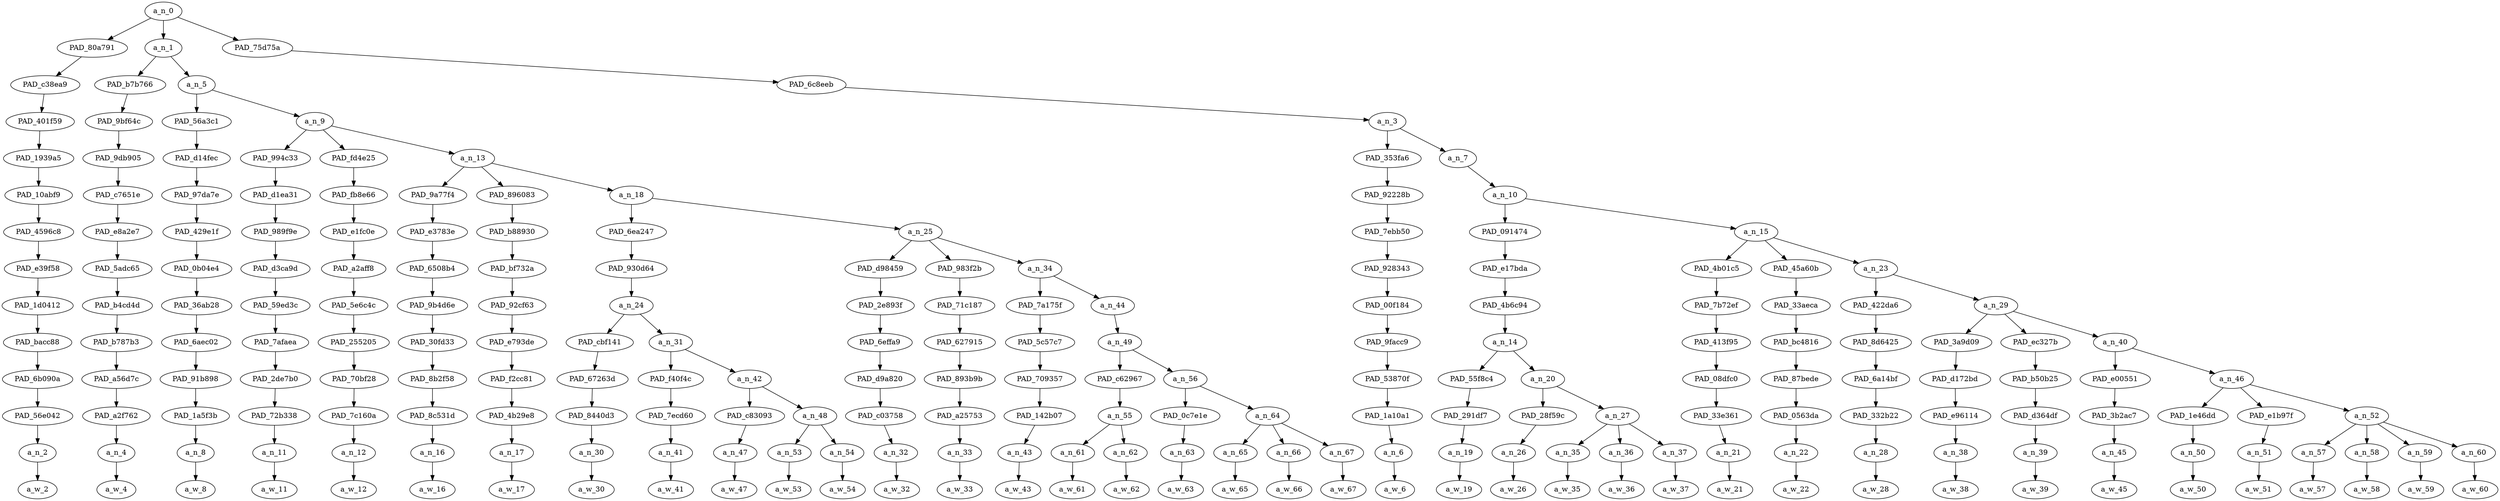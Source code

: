 strict digraph "" {
	a_n_0	[div_dir=-1,
		index=0,
		level=13,
		pos="14.845582561728397,13!",
		text_span="[0, 1, 2, 3, 4, 5, 6, 7, 8, 9, 10, 11, 12, 13, 14, 15, 16, 17, 18, 19, 20, 21, 22, 23, 24, 25, 26, 27, 28, 29, 30, 31, 32, 33, 34, \
35, 36, 37, 38]",
		value=1.00000000];
	PAD_80a791	[div_dir=-1,
		index=1,
		level=12,
		pos="20.0,12!",
		text_span="[20]",
		value=0.01608302];
	a_n_0 -> PAD_80a791;
	a_n_1	[div_dir=-1,
		index=0,
		level=12,
		pos="1.186053240740741,12!",
		text_span="[0, 1, 2, 3, 4, 5, 6, 7, 8, 9, 10, 11, 12, 13, 14, 15, 16, 17, 18, 19]",
		value=0.54271131];
	a_n_0 -> a_n_1;
	PAD_75d75a	[div_dir=-1,
		index=2,
		level=12,
		pos="23.350694444444446,12!",
		text_span="[21, 22, 23, 24, 25, 26, 27, 28, 29, 30, 31, 32, 33, 34, 35, 36, 37, 38]",
		value=0.44113391];
	a_n_0 -> PAD_75d75a;
	PAD_c38ea9	[div_dir=-1,
		index=2,
		level=11,
		pos="20.0,11!",
		text_span="[20]",
		value=0.01608302];
	PAD_80a791 -> PAD_c38ea9;
	PAD_401f59	[div_dir=-1,
		index=3,
		level=10,
		pos="20.0,10!",
		text_span="[20]",
		value=0.01608302];
	PAD_c38ea9 -> PAD_401f59;
	PAD_1939a5	[div_dir=-1,
		index=5,
		level=9,
		pos="20.0,9!",
		text_span="[20]",
		value=0.01608302];
	PAD_401f59 -> PAD_1939a5;
	PAD_10abf9	[div_dir=-1,
		index=7,
		level=8,
		pos="20.0,8!",
		text_span="[20]",
		value=0.01608302];
	PAD_1939a5 -> PAD_10abf9;
	PAD_4596c8	[div_dir=-1,
		index=8,
		level=7,
		pos="20.0,7!",
		text_span="[20]",
		value=0.01608302];
	PAD_10abf9 -> PAD_4596c8;
	PAD_e39f58	[div_dir=-1,
		index=10,
		level=6,
		pos="20.0,6!",
		text_span="[20]",
		value=0.01608302];
	PAD_4596c8 -> PAD_e39f58;
	PAD_1d0412	[div_dir=-1,
		index=11,
		level=5,
		pos="20.0,5!",
		text_span="[20]",
		value=0.01608302];
	PAD_e39f58 -> PAD_1d0412;
	PAD_bacc88	[div_dir=-1,
		index=12,
		level=4,
		pos="20.0,4!",
		text_span="[20]",
		value=0.01608302];
	PAD_1d0412 -> PAD_bacc88;
	PAD_6b090a	[div_dir=-1,
		index=14,
		level=3,
		pos="20.0,3!",
		text_span="[20]",
		value=0.01608302];
	PAD_bacc88 -> PAD_6b090a;
	PAD_56e042	[div_dir=-1,
		index=16,
		level=2,
		pos="20.0,2!",
		text_span="[20]",
		value=0.01608302];
	PAD_6b090a -> PAD_56e042;
	a_n_2	[div_dir=-1,
		index=20,
		level=1,
		pos="20.0,1!",
		text_span="[20]",
		value=0.01608302];
	PAD_56e042 -> a_n_2;
	a_w_2	[div_dir=0,
		index=20,
		level=0,
		pos="20,0!",
		text_span="[20]",
		value=i];
	a_n_2 -> a_w_2;
	PAD_b7b766	[div_dir=-1,
		index=0,
		level=11,
		pos="0.0,11!",
		text_span="[0]",
		value=0.02548677];
	a_n_1 -> PAD_b7b766;
	a_n_5	[div_dir=1,
		index=1,
		level=11,
		pos="2.372106481481482,11!",
		text_span="[1, 2, 3, 4, 5, 6, 7, 8, 9, 10, 11, 12, 13, 14, 15, 16, 17, 18, 19]",
		value=0.51722027];
	a_n_1 -> a_n_5;
	PAD_9bf64c	[div_dir=-1,
		index=0,
		level=10,
		pos="0.0,10!",
		text_span="[0]",
		value=0.02548677];
	PAD_b7b766 -> PAD_9bf64c;
	PAD_9db905	[div_dir=-1,
		index=0,
		level=9,
		pos="0.0,9!",
		text_span="[0]",
		value=0.02548677];
	PAD_9bf64c -> PAD_9db905;
	PAD_c7651e	[div_dir=-1,
		index=0,
		level=8,
		pos="0.0,8!",
		text_span="[0]",
		value=0.02548677];
	PAD_9db905 -> PAD_c7651e;
	PAD_e8a2e7	[div_dir=-1,
		index=0,
		level=7,
		pos="0.0,7!",
		text_span="[0]",
		value=0.02548677];
	PAD_c7651e -> PAD_e8a2e7;
	PAD_5adc65	[div_dir=-1,
		index=0,
		level=6,
		pos="0.0,6!",
		text_span="[0]",
		value=0.02548677];
	PAD_e8a2e7 -> PAD_5adc65;
	PAD_b4cd4d	[div_dir=-1,
		index=0,
		level=5,
		pos="0.0,5!",
		text_span="[0]",
		value=0.02548677];
	PAD_5adc65 -> PAD_b4cd4d;
	PAD_b787b3	[div_dir=-1,
		index=0,
		level=4,
		pos="0.0,4!",
		text_span="[0]",
		value=0.02548677];
	PAD_b4cd4d -> PAD_b787b3;
	PAD_a56d7c	[div_dir=-1,
		index=0,
		level=3,
		pos="0.0,3!",
		text_span="[0]",
		value=0.02548677];
	PAD_b787b3 -> PAD_a56d7c;
	PAD_a2f762	[div_dir=-1,
		index=0,
		level=2,
		pos="0.0,2!",
		text_span="[0]",
		value=0.02548677];
	PAD_a56d7c -> PAD_a2f762;
	a_n_4	[div_dir=-1,
		index=0,
		level=1,
		pos="0.0,1!",
		text_span="[0]",
		value=0.02548677];
	PAD_a2f762 -> a_n_4;
	a_w_4	[div_dir=0,
		index=0,
		level=0,
		pos="0,0!",
		text_span="[0]",
		value=once];
	a_n_4 -> a_w_4;
	PAD_56a3c1	[div_dir=-1,
		index=1,
		level=10,
		pos="1.0,10!",
		text_span="[1]",
		value=0.09455795];
	a_n_5 -> PAD_56a3c1;
	a_n_9	[div_dir=1,
		index=2,
		level=10,
		pos="3.7442129629629632,10!",
		text_span="[2, 3, 4, 5, 6, 7, 8, 9, 10, 11, 12, 13, 14, 15, 16, 17, 18, 19]",
		value=0.42261847];
	a_n_5 -> a_n_9;
	PAD_d14fec	[div_dir=-1,
		index=1,
		level=9,
		pos="1.0,9!",
		text_span="[1]",
		value=0.09455795];
	PAD_56a3c1 -> PAD_d14fec;
	PAD_97da7e	[div_dir=-1,
		index=1,
		level=8,
		pos="1.0,8!",
		text_span="[1]",
		value=0.09455795];
	PAD_d14fec -> PAD_97da7e;
	PAD_429e1f	[div_dir=-1,
		index=1,
		level=7,
		pos="1.0,7!",
		text_span="[1]",
		value=0.09455795];
	PAD_97da7e -> PAD_429e1f;
	PAD_0b04e4	[div_dir=-1,
		index=1,
		level=6,
		pos="1.0,6!",
		text_span="[1]",
		value=0.09455795];
	PAD_429e1f -> PAD_0b04e4;
	PAD_36ab28	[div_dir=-1,
		index=1,
		level=5,
		pos="1.0,5!",
		text_span="[1]",
		value=0.09455795];
	PAD_0b04e4 -> PAD_36ab28;
	PAD_6aec02	[div_dir=-1,
		index=1,
		level=4,
		pos="1.0,4!",
		text_span="[1]",
		value=0.09455795];
	PAD_36ab28 -> PAD_6aec02;
	PAD_91b898	[div_dir=-1,
		index=1,
		level=3,
		pos="1.0,3!",
		text_span="[1]",
		value=0.09455795];
	PAD_6aec02 -> PAD_91b898;
	PAD_1a5f3b	[div_dir=-1,
		index=1,
		level=2,
		pos="1.0,2!",
		text_span="[1]",
		value=0.09455795];
	PAD_91b898 -> PAD_1a5f3b;
	a_n_8	[div_dir=-1,
		index=1,
		level=1,
		pos="1.0,1!",
		text_span="[1]",
		value=0.09455795];
	PAD_1a5f3b -> a_n_8;
	a_w_8	[div_dir=0,
		index=1,
		level=0,
		pos="1,0!",
		text_span="[1]",
		value=racemixing];
	a_n_8 -> a_w_8;
	PAD_994c33	[div_dir=-1,
		index=2,
		level=9,
		pos="2.0,9!",
		text_span="[2]",
		value=0.01475443];
	a_n_9 -> PAD_994c33;
	PAD_fd4e25	[div_dir=1,
		index=3,
		level=9,
		pos="3.0,9!",
		text_span="[3]",
		value=0.02813083];
	a_n_9 -> PAD_fd4e25;
	a_n_13	[div_dir=1,
		index=4,
		level=9,
		pos="6.232638888888889,9!",
		text_span="[4, 5, 6, 7, 8, 9, 10, 11, 12, 13, 14, 15, 16, 17, 18, 19]",
		value=0.37966590];
	a_n_9 -> a_n_13;
	PAD_d1ea31	[div_dir=-1,
		index=2,
		level=8,
		pos="2.0,8!",
		text_span="[2]",
		value=0.01475443];
	PAD_994c33 -> PAD_d1ea31;
	PAD_989f9e	[div_dir=-1,
		index=2,
		level=7,
		pos="2.0,7!",
		text_span="[2]",
		value=0.01475443];
	PAD_d1ea31 -> PAD_989f9e;
	PAD_d3ca9d	[div_dir=-1,
		index=2,
		level=6,
		pos="2.0,6!",
		text_span="[2]",
		value=0.01475443];
	PAD_989f9e -> PAD_d3ca9d;
	PAD_59ed3c	[div_dir=-1,
		index=2,
		level=5,
		pos="2.0,5!",
		text_span="[2]",
		value=0.01475443];
	PAD_d3ca9d -> PAD_59ed3c;
	PAD_7afaea	[div_dir=-1,
		index=2,
		level=4,
		pos="2.0,4!",
		text_span="[2]",
		value=0.01475443];
	PAD_59ed3c -> PAD_7afaea;
	PAD_2de7b0	[div_dir=-1,
		index=2,
		level=3,
		pos="2.0,3!",
		text_span="[2]",
		value=0.01475443];
	PAD_7afaea -> PAD_2de7b0;
	PAD_72b338	[div_dir=-1,
		index=2,
		level=2,
		pos="2.0,2!",
		text_span="[2]",
		value=0.01475443];
	PAD_2de7b0 -> PAD_72b338;
	a_n_11	[div_dir=-1,
		index=2,
		level=1,
		pos="2.0,1!",
		text_span="[2]",
		value=0.01475443];
	PAD_72b338 -> a_n_11;
	a_w_11	[div_dir=0,
		index=2,
		level=0,
		pos="2,0!",
		text_span="[2]",
		value=became];
	a_n_11 -> a_w_11;
	PAD_fb8e66	[div_dir=1,
		index=3,
		level=8,
		pos="3.0,8!",
		text_span="[3]",
		value=0.02813083];
	PAD_fd4e25 -> PAD_fb8e66;
	PAD_e1fc0e	[div_dir=1,
		index=3,
		level=7,
		pos="3.0,7!",
		text_span="[3]",
		value=0.02813083];
	PAD_fb8e66 -> PAD_e1fc0e;
	PAD_a2aff8	[div_dir=1,
		index=3,
		level=6,
		pos="3.0,6!",
		text_span="[3]",
		value=0.02813083];
	PAD_e1fc0e -> PAD_a2aff8;
	PAD_5e6c4c	[div_dir=1,
		index=3,
		level=5,
		pos="3.0,5!",
		text_span="[3]",
		value=0.02813083];
	PAD_a2aff8 -> PAD_5e6c4c;
	PAD_255205	[div_dir=1,
		index=3,
		level=4,
		pos="3.0,4!",
		text_span="[3]",
		value=0.02813083];
	PAD_5e6c4c -> PAD_255205;
	PAD_70bf28	[div_dir=1,
		index=3,
		level=3,
		pos="3.0,3!",
		text_span="[3]",
		value=0.02813083];
	PAD_255205 -> PAD_70bf28;
	PAD_7c160a	[div_dir=1,
		index=3,
		level=2,
		pos="3.0,2!",
		text_span="[3]",
		value=0.02813083];
	PAD_70bf28 -> PAD_7c160a;
	a_n_12	[div_dir=1,
		index=3,
		level=1,
		pos="3.0,1!",
		text_span="[3]",
		value=0.02813083];
	PAD_7c160a -> a_n_12;
	a_w_12	[div_dir=0,
		index=3,
		level=0,
		pos="3,0!",
		text_span="[3]",
		value=alluring];
	a_n_12 -> a_w_12;
	PAD_9a77f4	[div_dir=-1,
		index=4,
		level=8,
		pos="4.0,8!",
		text_span="[4]",
		value=0.01606952];
	a_n_13 -> PAD_9a77f4;
	PAD_896083	[div_dir=-1,
		index=5,
		level=8,
		pos="5.0,8!",
		text_span="[5]",
		value=0.01098252];
	a_n_13 -> PAD_896083;
	a_n_18	[div_dir=1,
		index=6,
		level=8,
		pos="9.697916666666668,8!",
		text_span="[6, 7, 8, 9, 10, 11, 12, 13, 14, 15, 16, 17, 18, 19]",
		value=0.35254247];
	a_n_13 -> a_n_18;
	PAD_e3783e	[div_dir=-1,
		index=4,
		level=7,
		pos="4.0,7!",
		text_span="[4]",
		value=0.01606952];
	PAD_9a77f4 -> PAD_e3783e;
	PAD_6508b4	[div_dir=-1,
		index=4,
		level=6,
		pos="4.0,6!",
		text_span="[4]",
		value=0.01606952];
	PAD_e3783e -> PAD_6508b4;
	PAD_9b4d6e	[div_dir=-1,
		index=4,
		level=5,
		pos="4.0,5!",
		text_span="[4]",
		value=0.01606952];
	PAD_6508b4 -> PAD_9b4d6e;
	PAD_30fd33	[div_dir=-1,
		index=4,
		level=4,
		pos="4.0,4!",
		text_span="[4]",
		value=0.01606952];
	PAD_9b4d6e -> PAD_30fd33;
	PAD_8b2f58	[div_dir=-1,
		index=4,
		level=3,
		pos="4.0,3!",
		text_span="[4]",
		value=0.01606952];
	PAD_30fd33 -> PAD_8b2f58;
	PAD_8c531d	[div_dir=-1,
		index=4,
		level=2,
		pos="4.0,2!",
		text_span="[4]",
		value=0.01606952];
	PAD_8b2f58 -> PAD_8c531d;
	a_n_16	[div_dir=-1,
		index=4,
		level=1,
		pos="4.0,1!",
		text_span="[4]",
		value=0.01606952];
	PAD_8c531d -> a_n_16;
	a_w_16	[div_dir=0,
		index=4,
		level=0,
		pos="4,0!",
		text_span="[4]",
		value=purely];
	a_n_16 -> a_w_16;
	PAD_b88930	[div_dir=-1,
		index=5,
		level=7,
		pos="5.0,7!",
		text_span="[5]",
		value=0.01098252];
	PAD_896083 -> PAD_b88930;
	PAD_bf732a	[div_dir=-1,
		index=5,
		level=6,
		pos="5.0,6!",
		text_span="[5]",
		value=0.01098252];
	PAD_b88930 -> PAD_bf732a;
	PAD_92cf63	[div_dir=-1,
		index=5,
		level=5,
		pos="5.0,5!",
		text_span="[5]",
		value=0.01098252];
	PAD_bf732a -> PAD_92cf63;
	PAD_e793de	[div_dir=-1,
		index=5,
		level=4,
		pos="5.0,4!",
		text_span="[5]",
		value=0.01098252];
	PAD_92cf63 -> PAD_e793de;
	PAD_f2cc81	[div_dir=-1,
		index=5,
		level=3,
		pos="5.0,3!",
		text_span="[5]",
		value=0.01098252];
	PAD_e793de -> PAD_f2cc81;
	PAD_4b29e8	[div_dir=-1,
		index=5,
		level=2,
		pos="5.0,2!",
		text_span="[5]",
		value=0.01098252];
	PAD_f2cc81 -> PAD_4b29e8;
	a_n_17	[div_dir=-1,
		index=5,
		level=1,
		pos="5.0,1!",
		text_span="[5]",
		value=0.01098252];
	PAD_4b29e8 -> a_n_17;
	a_w_17	[div_dir=0,
		index=5,
		level=0,
		pos="5,0!",
		text_span="[5]",
		value=because];
	a_n_17 -> a_w_17;
	PAD_6ea247	[div_dir=1,
		index=6,
		level=7,
		pos="6.9375,7!",
		text_span="[6, 7, 8, 9, 10]",
		value=0.11309682];
	a_n_18 -> PAD_6ea247;
	a_n_25	[div_dir=1,
		index=7,
		level=7,
		pos="12.458333333333334,7!",
		text_span="[11, 12, 13, 14, 15, 16, 17, 18, 19]",
		value=0.23936330];
	a_n_18 -> a_n_25;
	PAD_930d64	[div_dir=1,
		index=6,
		level=6,
		pos="6.9375,6!",
		text_span="[6, 7, 8, 9, 10]",
		value=0.11309682];
	PAD_6ea247 -> PAD_930d64;
	a_n_24	[div_dir=1,
		index=6,
		level=5,
		pos="6.9375,5!",
		text_span="[6, 7, 8, 9, 10]",
		value=0.11309682];
	PAD_930d64 -> a_n_24;
	PAD_cbf141	[div_dir=-1,
		index=6,
		level=4,
		pos="6.0,4!",
		text_span="[6]",
		value=0.01198705];
	a_n_24 -> PAD_cbf141;
	a_n_31	[div_dir=1,
		index=7,
		level=4,
		pos="7.875,4!",
		text_span="[7, 8, 9, 10]",
		value=0.10108577];
	a_n_24 -> a_n_31;
	PAD_67263d	[div_dir=-1,
		index=6,
		level=3,
		pos="6.0,3!",
		text_span="[6]",
		value=0.01198705];
	PAD_cbf141 -> PAD_67263d;
	PAD_8440d3	[div_dir=-1,
		index=6,
		level=2,
		pos="6.0,2!",
		text_span="[6]",
		value=0.01198705];
	PAD_67263d -> PAD_8440d3;
	a_n_30	[div_dir=-1,
		index=6,
		level=1,
		pos="6.0,1!",
		text_span="[6]",
		value=0.01198705];
	PAD_8440d3 -> a_n_30;
	a_w_30	[div_dir=0,
		index=6,
		level=0,
		pos="6,0!",
		text_span="[6]",
		value=about];
	a_n_30 -> a_w_30;
	PAD_f40f4c	[div_dir=-1,
		index=7,
		level=3,
		pos="7.0,3!",
		text_span="[7]",
		value=0.01999966];
	a_n_31 -> PAD_f40f4c;
	a_n_42	[div_dir=1,
		index=8,
		level=3,
		pos="8.75,3!",
		text_span="[8, 9, 10]",
		value=0.08105087];
	a_n_31 -> a_n_42;
	PAD_7ecd60	[div_dir=-1,
		index=7,
		level=2,
		pos="7.0,2!",
		text_span="[7]",
		value=0.01999966];
	PAD_f40f4c -> PAD_7ecd60;
	a_n_41	[div_dir=-1,
		index=7,
		level=1,
		pos="7.0,1!",
		text_span="[7]",
		value=0.01999966];
	PAD_7ecd60 -> a_n_41;
	a_w_41	[div_dir=0,
		index=7,
		level=0,
		pos="7,0!",
		text_span="[7]",
		value="<number>"];
	a_n_41 -> a_w_41;
	PAD_c83093	[div_dir=1,
		index=8,
		level=2,
		pos="8.0,2!",
		text_span="[8]",
		value=0.01406208];
	a_n_42 -> PAD_c83093;
	a_n_48	[div_dir=1,
		index=9,
		level=2,
		pos="9.5,2!",
		text_span="[9, 10]",
		value=0.06694005];
	a_n_42 -> a_n_48;
	a_n_47	[div_dir=1,
		index=8,
		level=1,
		pos="8.0,1!",
		text_span="[8]",
		value=0.01406208];
	PAD_c83093 -> a_n_47;
	a_w_47	[div_dir=0,
		index=8,
		level=0,
		pos="8,0!",
		text_span="[8]",
		value=of];
	a_n_47 -> a_w_47;
	a_n_53	[div_dir=1,
		index=9,
		level=1,
		pos="9.0,1!",
		text_span="[9]",
		value=0.03689182];
	a_n_48 -> a_n_53;
	a_n_54	[div_dir=-1,
		index=10,
		level=1,
		pos="10.0,1!",
		text_span="[10]",
		value=0.02999502];
	a_n_48 -> a_n_54;
	a_w_53	[div_dir=0,
		index=9,
		level=0,
		pos="9,0!",
		text_span="[9]",
		value=japanese];
	a_n_53 -> a_w_53;
	a_w_54	[div_dir=0,
		index=10,
		level=0,
		pos="10,0!",
		text_span="[10]",
		value=women];
	a_n_54 -> a_w_54;
	PAD_d98459	[div_dir=1,
		index=7,
		level=6,
		pos="11.0,6!",
		text_span="[11]",
		value=0.01518547];
	a_n_25 -> PAD_d98459;
	PAD_983f2b	[div_dir=1,
		index=8,
		level=6,
		pos="12.0,6!",
		text_span="[12]",
		value=0.01357483];
	a_n_25 -> PAD_983f2b;
	a_n_34	[div_dir=1,
		index=9,
		level=6,
		pos="14.375,6!",
		text_span="[13, 14, 15, 16, 17, 18, 19]",
		value=0.21052179];
	a_n_25 -> a_n_34;
	PAD_2e893f	[div_dir=1,
		index=7,
		level=5,
		pos="11.0,5!",
		text_span="[11]",
		value=0.01518547];
	PAD_d98459 -> PAD_2e893f;
	PAD_6effa9	[div_dir=1,
		index=8,
		level=4,
		pos="11.0,4!",
		text_span="[11]",
		value=0.01518547];
	PAD_2e893f -> PAD_6effa9;
	PAD_d9a820	[div_dir=1,
		index=9,
		level=3,
		pos="11.0,3!",
		text_span="[11]",
		value=0.01518547];
	PAD_6effa9 -> PAD_d9a820;
	PAD_c03758	[div_dir=1,
		index=10,
		level=2,
		pos="11.0,2!",
		text_span="[11]",
		value=0.01518547];
	PAD_d9a820 -> PAD_c03758;
	a_n_32	[div_dir=1,
		index=11,
		level=1,
		pos="11.0,1!",
		text_span="[11]",
		value=0.01518547];
	PAD_c03758 -> a_n_32;
	a_w_32	[div_dir=0,
		index=11,
		level=0,
		pos="11,0!",
		text_span="[11]",
		value=are];
	a_n_32 -> a_w_32;
	PAD_71c187	[div_dir=1,
		index=8,
		level=5,
		pos="12.0,5!",
		text_span="[12]",
		value=0.01357483];
	PAD_983f2b -> PAD_71c187;
	PAD_627915	[div_dir=1,
		index=9,
		level=4,
		pos="12.0,4!",
		text_span="[12]",
		value=0.01357483];
	PAD_71c187 -> PAD_627915;
	PAD_893b9b	[div_dir=1,
		index=10,
		level=3,
		pos="12.0,3!",
		text_span="[12]",
		value=0.01357483];
	PAD_627915 -> PAD_893b9b;
	PAD_a25753	[div_dir=1,
		index=11,
		level=2,
		pos="12.0,2!",
		text_span="[12]",
		value=0.01357483];
	PAD_893b9b -> PAD_a25753;
	a_n_33	[div_dir=1,
		index=12,
		level=1,
		pos="12.0,1!",
		text_span="[12]",
		value=0.01357483];
	PAD_a25753 -> a_n_33;
	a_w_33	[div_dir=0,
		index=12,
		level=0,
		pos="12,0!",
		text_span="[12]",
		value=not];
	a_n_33 -> a_w_33;
	PAD_7a175f	[div_dir=1,
		index=9,
		level=5,
		pos="13.0,5!",
		text_span="[13]",
		value=0.06330200];
	a_n_34 -> PAD_7a175f;
	a_n_44	[div_dir=1,
		index=10,
		level=5,
		pos="15.75,5!",
		text_span="[14, 15, 16, 17, 18, 19]",
		value=0.14715591];
	a_n_34 -> a_n_44;
	PAD_5c57c7	[div_dir=1,
		index=10,
		level=4,
		pos="13.0,4!",
		text_span="[13]",
		value=0.06330200];
	PAD_7a175f -> PAD_5c57c7;
	PAD_709357	[div_dir=1,
		index=11,
		level=3,
		pos="13.0,3!",
		text_span="[13]",
		value=0.06330200];
	PAD_5c57c7 -> PAD_709357;
	PAD_142b07	[div_dir=1,
		index=12,
		level=2,
		pos="13.0,2!",
		text_span="[13]",
		value=0.06330200];
	PAD_709357 -> PAD_142b07;
	a_n_43	[div_dir=1,
		index=13,
		level=1,
		pos="13.0,1!",
		text_span="[13]",
		value=0.06330200];
	PAD_142b07 -> a_n_43;
	a_w_43	[div_dir=0,
		index=13,
		level=0,
		pos="13,0!",
		text_span="[13]",
		value=sluts];
	a_n_43 -> a_w_43;
	a_n_49	[div_dir=1,
		index=11,
		level=4,
		pos="15.75,4!",
		text_span="[14, 15, 16, 17, 18, 19]",
		value=0.14709714];
	a_n_44 -> a_n_49;
	PAD_c62967	[div_dir=1,
		index=12,
		level=3,
		pos="14.5,3!",
		text_span="[14, 15]",
		value=0.07459057];
	a_n_49 -> PAD_c62967;
	a_n_56	[div_dir=-1,
		index=13,
		level=3,
		pos="17.0,3!",
		text_span="[16, 17, 18, 19]",
		value=0.07244779];
	a_n_49 -> a_n_56;
	a_n_55	[div_dir=1,
		index=13,
		level=2,
		pos="14.5,2!",
		text_span="[14, 15]",
		value=0.07459057];
	PAD_c62967 -> a_n_55;
	a_n_61	[div_dir=1,
		index=14,
		level=1,
		pos="14.0,1!",
		text_span="[14]",
		value=0.04120041];
	a_n_55 -> a_n_61;
	a_n_62	[div_dir=1,
		index=15,
		level=1,
		pos="15.0,1!",
		text_span="[15]",
		value=0.03314396];
	a_n_55 -> a_n_62;
	a_w_61	[div_dir=0,
		index=14,
		level=0,
		pos="14,0!",
		text_span="[14]",
		value=white];
	a_n_61 -> a_w_61;
	a_w_62	[div_dir=0,
		index=15,
		level=0,
		pos="15,0!",
		text_span="[15]",
		value=nationalism];
	a_n_62 -> a_w_62;
	PAD_0c7e1e	[div_dir=-1,
		index=14,
		level=2,
		pos="16.0,2!",
		text_span="[16]",
		value=0.01580750];
	a_n_56 -> PAD_0c7e1e;
	a_n_64	[div_dir=-1,
		index=15,
		level=2,
		pos="18.0,2!",
		text_span="[17, 18, 19]",
		value=0.05657421];
	a_n_56 -> a_n_64;
	a_n_63	[div_dir=-1,
		index=16,
		level=1,
		pos="16.0,1!",
		text_span="[16]",
		value=0.01580750];
	PAD_0c7e1e -> a_n_63;
	a_w_63	[div_dir=0,
		index=16,
		level=0,
		pos="16,0!",
		text_span="[16]",
		value=became1];
	a_n_63 -> a_w_63;
	a_n_65	[div_dir=-1,
		index=17,
		level=1,
		pos="17.0,1!",
		text_span="[17]",
		value=0.01257307];
	a_n_64 -> a_n_65;
	a_n_66	[div_dir=-1,
		index=18,
		level=1,
		pos="18.0,1!",
		text_span="[18]",
		value=0.02156426];
	a_n_64 -> a_n_66;
	a_n_67	[div_dir=-1,
		index=19,
		level=1,
		pos="19.0,1!",
		text_span="[19]",
		value=0.02236893];
	a_n_64 -> a_n_67;
	a_w_65	[div_dir=0,
		index=17,
		level=0,
		pos="17,0!",
		text_span="[17]",
		value=seriously];
	a_n_65 -> a_w_65;
	a_w_66	[div_dir=0,
		index=18,
		level=0,
		pos="18,0!",
		text_span="[18]",
		value=dis];
	a_n_66 -> a_w_66;
	a_w_67	[div_dir=0,
		index=19,
		level=0,
		pos="19,0!",
		text_span="[19]",
		value=alluring1];
	a_n_67 -> a_w_67;
	PAD_6c8eeb	[div_dir=-1,
		index=3,
		level=11,
		pos="23.350694444444446,11!",
		text_span="[21, 22, 23, 24, 25, 26, 27, 28, 29, 30, 31, 32, 33, 34, 35, 36, 37, 38]",
		value=0.44113391];
	PAD_75d75a -> PAD_6c8eeb;
	a_n_3	[div_dir=-1,
		index=4,
		level=10,
		pos="23.350694444444446,10!",
		text_span="[21, 22, 23, 24, 25, 26, 27, 28, 29, 30, 31, 32, 33, 34, 35, 36, 37, 38]",
		value=0.44113391];
	PAD_6c8eeb -> a_n_3;
	PAD_353fa6	[div_dir=-1,
		index=6,
		level=9,
		pos="21.0,9!",
		text_span="[21]",
		value=0.01918529];
	a_n_3 -> PAD_353fa6;
	a_n_7	[div_dir=-1,
		index=7,
		level=9,
		pos="25.701388888888893,9!",
		text_span="[22, 23, 24, 25, 26, 27, 28, 29, 30, 31, 32, 33, 34, 35, 36, 37, 38]",
		value=0.42185072];
	a_n_3 -> a_n_7;
	PAD_92228b	[div_dir=-1,
		index=8,
		level=8,
		pos="21.0,8!",
		text_span="[21]",
		value=0.01918529];
	PAD_353fa6 -> PAD_92228b;
	PAD_7ebb50	[div_dir=-1,
		index=9,
		level=7,
		pos="21.0,7!",
		text_span="[21]",
		value=0.01918529];
	PAD_92228b -> PAD_7ebb50;
	PAD_928343	[div_dir=-1,
		index=11,
		level=6,
		pos="21.0,6!",
		text_span="[21]",
		value=0.01918529];
	PAD_7ebb50 -> PAD_928343;
	PAD_00f184	[div_dir=-1,
		index=12,
		level=5,
		pos="21.0,5!",
		text_span="[21]",
		value=0.01918529];
	PAD_928343 -> PAD_00f184;
	PAD_9facc9	[div_dir=-1,
		index=13,
		level=4,
		pos="21.0,4!",
		text_span="[21]",
		value=0.01918529];
	PAD_00f184 -> PAD_9facc9;
	PAD_53870f	[div_dir=-1,
		index=15,
		level=3,
		pos="21.0,3!",
		text_span="[21]",
		value=0.01918529];
	PAD_9facc9 -> PAD_53870f;
	PAD_1a10a1	[div_dir=-1,
		index=17,
		level=2,
		pos="21.0,2!",
		text_span="[21]",
		value=0.01918529];
	PAD_53870f -> PAD_1a10a1;
	a_n_6	[div_dir=-1,
		index=21,
		level=1,
		pos="21.0,1!",
		text_span="[21]",
		value=0.01918529];
	PAD_1a10a1 -> a_n_6;
	a_w_6	[div_dir=0,
		index=21,
		level=0,
		pos="21,0!",
		text_span="[21]",
		value=hear];
	a_n_6 -> a_w_6;
	a_n_10	[div_dir=-1,
		index=9,
		level=8,
		pos="25.701388888888893,8!",
		text_span="[22, 23, 24, 25, 26, 27, 28, 29, 30, 31, 32, 33, 34, 35, 36, 37, 38]",
		value=0.42175781];
	a_n_7 -> a_n_10;
	PAD_091474	[div_dir=-1,
		index=10,
		level=7,
		pos="23.0,7!",
		text_span="[22, 23, 24, 25, 26]",
		value=0.14532177];
	a_n_10 -> PAD_091474;
	a_n_15	[div_dir=-1,
		index=11,
		level=7,
		pos="28.402777777777782,7!",
		text_span="[27, 28, 29, 30, 31, 32, 33, 34, 35, 36, 37, 38]",
		value=0.27634313];
	a_n_10 -> a_n_15;
	PAD_e17bda	[div_dir=-1,
		index=12,
		level=6,
		pos="23.0,6!",
		text_span="[22, 23, 24, 25, 26]",
		value=0.14532177];
	PAD_091474 -> PAD_e17bda;
	PAD_4b6c94	[div_dir=-1,
		index=13,
		level=5,
		pos="23.0,5!",
		text_span="[22, 23, 24, 25, 26]",
		value=0.14532177];
	PAD_e17bda -> PAD_4b6c94;
	a_n_14	[div_dir=-1,
		index=14,
		level=4,
		pos="23.0,4!",
		text_span="[22, 23, 24, 25, 26]",
		value=0.14532177];
	PAD_4b6c94 -> a_n_14;
	PAD_55f8c4	[div_dir=-1,
		index=16,
		level=3,
		pos="22.0,3!",
		text_span="[22]",
		value=0.03968525];
	a_n_14 -> PAD_55f8c4;
	a_n_20	[div_dir=1,
		index=17,
		level=3,
		pos="24.0,3!",
		text_span="[23, 24, 25, 26]",
		value=0.10559296];
	a_n_14 -> a_n_20;
	PAD_291df7	[div_dir=-1,
		index=18,
		level=2,
		pos="22.0,2!",
		text_span="[22]",
		value=0.03968525];
	PAD_55f8c4 -> PAD_291df7;
	a_n_19	[div_dir=-1,
		index=22,
		level=1,
		pos="22.0,1!",
		text_span="[22]",
		value=0.03968525];
	PAD_291df7 -> a_n_19;
	a_w_19	[div_dir=0,
		index=22,
		level=0,
		pos="22,0!",
		text_span="[22]",
		value="<number>1"];
	a_n_19 -> a_w_19;
	PAD_28f59c	[div_dir=-1,
		index=19,
		level=2,
		pos="23.0,2!",
		text_span="[23]",
		value=0.01383666];
	a_n_20 -> PAD_28f59c;
	a_n_27	[div_dir=1,
		index=20,
		level=2,
		pos="25.0,2!",
		text_span="[24, 25, 26]",
		value=0.09174586];
	a_n_20 -> a_n_27;
	a_n_26	[div_dir=-1,
		index=23,
		level=1,
		pos="23.0,1!",
		text_span="[23]",
		value=0.01383666];
	PAD_28f59c -> a_n_26;
	a_w_26	[div_dir=0,
		index=23,
		level=0,
		pos="23,0!",
		text_span="[23]",
		value=of1];
	a_n_26 -> a_w_26;
	a_n_35	[div_dir=1,
		index=24,
		level=1,
		pos="24.0,1!",
		text_span="[24]",
		value=0.02921665];
	a_n_27 -> a_n_35;
	a_n_36	[div_dir=1,
		index=25,
		level=1,
		pos="25.0,1!",
		text_span="[25]",
		value=0.03164505];
	a_n_27 -> a_n_36;
	a_n_37	[div_dir=-1,
		index=26,
		level=1,
		pos="26.0,1!",
		text_span="[26]",
		value=0.03083052];
	a_n_27 -> a_n_37;
	a_w_35	[div_dir=0,
		index=24,
		level=0,
		pos="24,0!",
		text_span="[24]",
		value=rural];
	a_n_35 -> a_w_35;
	a_w_36	[div_dir=0,
		index=25,
		level=0,
		pos="25,0!",
		text_span="[25]",
		value=russian];
	a_n_36 -> a_w_36;
	a_w_37	[div_dir=0,
		index=26,
		level=0,
		pos="26,0!",
		text_span="[26]",
		value=women1];
	a_n_37 -> a_w_37;
	PAD_4b01c5	[div_dir=-1,
		index=13,
		level=6,
		pos="27.0,6!",
		text_span="[27]",
		value=0.01412048];
	a_n_15 -> PAD_4b01c5;
	PAD_45a60b	[div_dir=1,
		index=14,
		level=6,
		pos="28.0,6!",
		text_span="[28]",
		value=0.01052806];
	a_n_15 -> PAD_45a60b;
	a_n_23	[div_dir=-1,
		index=15,
		level=6,
		pos="30.208333333333336,6!",
		text_span="[29, 30, 31, 32, 33, 34, 35, 36, 37, 38]",
		value=0.25161251];
	a_n_15 -> a_n_23;
	PAD_7b72ef	[div_dir=-1,
		index=14,
		level=5,
		pos="27.0,5!",
		text_span="[27]",
		value=0.01412048];
	PAD_4b01c5 -> PAD_7b72ef;
	PAD_413f95	[div_dir=-1,
		index=15,
		level=4,
		pos="27.0,4!",
		text_span="[27]",
		value=0.01412048];
	PAD_7b72ef -> PAD_413f95;
	PAD_08dfc0	[div_dir=-1,
		index=18,
		level=3,
		pos="27.0,3!",
		text_span="[27]",
		value=0.01412048];
	PAD_413f95 -> PAD_08dfc0;
	PAD_33e361	[div_dir=-1,
		index=21,
		level=2,
		pos="27.0,2!",
		text_span="[27]",
		value=0.01412048];
	PAD_08dfc0 -> PAD_33e361;
	a_n_21	[div_dir=-1,
		index=27,
		level=1,
		pos="27.0,1!",
		text_span="[27]",
		value=0.01412048];
	PAD_33e361 -> a_n_21;
	a_w_21	[div_dir=0,
		index=27,
		level=0,
		pos="27,0!",
		text_span="[27]",
		value=are1];
	a_n_21 -> a_w_21;
	PAD_33aeca	[div_dir=1,
		index=15,
		level=5,
		pos="28.0,5!",
		text_span="[28]",
		value=0.01052806];
	PAD_45a60b -> PAD_33aeca;
	PAD_bc4816	[div_dir=1,
		index=16,
		level=4,
		pos="28.0,4!",
		text_span="[28]",
		value=0.01052806];
	PAD_33aeca -> PAD_bc4816;
	PAD_87bede	[div_dir=1,
		index=19,
		level=3,
		pos="28.0,3!",
		text_span="[28]",
		value=0.01052806];
	PAD_bc4816 -> PAD_87bede;
	PAD_0563da	[div_dir=1,
		index=22,
		level=2,
		pos="28.0,2!",
		text_span="[28]",
		value=0.01052806];
	PAD_87bede -> PAD_0563da;
	a_n_22	[div_dir=1,
		index=28,
		level=1,
		pos="28.0,1!",
		text_span="[28]",
		value=0.01052806];
	PAD_0563da -> a_n_22;
	a_w_22	[div_dir=0,
		index=28,
		level=0,
		pos="28,0!",
		text_span="[28]",
		value=not1];
	a_n_22 -> a_w_22;
	PAD_422da6	[div_dir=-1,
		index=16,
		level=5,
		pos="29.0,5!",
		text_span="[29]",
		value=0.05494937];
	a_n_23 -> PAD_422da6;
	a_n_29	[div_dir=-1,
		index=17,
		level=5,
		pos="31.416666666666668,5!",
		text_span="[30, 31, 32, 33, 34, 35, 36, 37, 38]",
		value=0.19657469];
	a_n_23 -> a_n_29;
	PAD_8d6425	[div_dir=-1,
		index=17,
		level=4,
		pos="29.0,4!",
		text_span="[29]",
		value=0.05494937];
	PAD_422da6 -> PAD_8d6425;
	PAD_6a14bf	[div_dir=-1,
		index=20,
		level=3,
		pos="29.0,3!",
		text_span="[29]",
		value=0.05494937];
	PAD_8d6425 -> PAD_6a14bf;
	PAD_332b22	[div_dir=-1,
		index=23,
		level=2,
		pos="29.0,2!",
		text_span="[29]",
		value=0.05494937];
	PAD_6a14bf -> PAD_332b22;
	a_n_28	[div_dir=-1,
		index=29,
		level=1,
		pos="29.0,1!",
		text_span="[29]",
		value=0.05494937];
	PAD_332b22 -> a_n_28;
	a_w_28	[div_dir=0,
		index=29,
		level=0,
		pos="29,0!",
		text_span="[29]",
		value=sluts1];
	a_n_28 -> a_w_28;
	PAD_3a9d09	[div_dir=-1,
		index=18,
		level=4,
		pos="30.0,4!",
		text_span="[30]",
		value=0.01313295];
	a_n_29 -> PAD_3a9d09;
	PAD_ec327b	[div_dir=-1,
		index=19,
		level=4,
		pos="31.0,4!",
		text_span="[31]",
		value=0.01060452];
	a_n_29 -> PAD_ec327b;
	a_n_40	[div_dir=-1,
		index=20,
		level=4,
		pos="33.25,4!",
		text_span="[32, 33, 34, 35, 36, 37, 38]",
		value=0.17275172];
	a_n_29 -> a_n_40;
	PAD_d172bd	[div_dir=-1,
		index=21,
		level=3,
		pos="30.0,3!",
		text_span="[30]",
		value=0.01313295];
	PAD_3a9d09 -> PAD_d172bd;
	PAD_e96114	[div_dir=-1,
		index=24,
		level=2,
		pos="30.0,2!",
		text_span="[30]",
		value=0.01313295];
	PAD_d172bd -> PAD_e96114;
	a_n_38	[div_dir=-1,
		index=30,
		level=1,
		pos="30.0,1!",
		text_span="[30]",
		value=0.01313295];
	PAD_e96114 -> a_n_38;
	a_w_38	[div_dir=0,
		index=30,
		level=0,
		pos="30,0!",
		text_span="[30]",
		value=though];
	a_n_38 -> a_w_38;
	PAD_b50b25	[div_dir=-1,
		index=22,
		level=3,
		pos="31.0,3!",
		text_span="[31]",
		value=0.01060452];
	PAD_ec327b -> PAD_b50b25;
	PAD_d364df	[div_dir=-1,
		index=25,
		level=2,
		pos="31.0,2!",
		text_span="[31]",
		value=0.01060452];
	PAD_b50b25 -> PAD_d364df;
	a_n_39	[div_dir=-1,
		index=31,
		level=1,
		pos="31.0,1!",
		text_span="[31]",
		value=0.01060452];
	PAD_d364df -> a_n_39;
	a_w_39	[div_dir=0,
		index=31,
		level=0,
		pos="31,0!",
		text_span="[31]",
		value=so];
	a_n_39 -> a_w_39;
	PAD_e00551	[div_dir=-1,
		index=23,
		level=3,
		pos="32.0,3!",
		text_span="[32]",
		value=0.01026844];
	a_n_40 -> PAD_e00551;
	a_n_46	[div_dir=-1,
		index=24,
		level=3,
		pos="34.5,3!",
		text_span="[33, 34, 35, 36, 37, 38]",
		value=0.16241316];
	a_n_40 -> a_n_46;
	PAD_3b2ac7	[div_dir=-1,
		index=26,
		level=2,
		pos="32.0,2!",
		text_span="[32]",
		value=0.01026844];
	PAD_e00551 -> PAD_3b2ac7;
	a_n_45	[div_dir=-1,
		index=32,
		level=1,
		pos="32.0,1!",
		text_span="[32]",
		value=0.01026844];
	PAD_3b2ac7 -> a_n_45;
	a_w_45	[div_dir=0,
		index=32,
		level=0,
		pos="32,0!",
		text_span="[32]",
		value=that];
	a_n_45 -> a_w_45;
	PAD_1e46dd	[div_dir=1,
		index=27,
		level=2,
		pos="33.0,2!",
		text_span="[33]",
		value=0.01240270];
	a_n_46 -> PAD_1e46dd;
	PAD_e1b97f	[div_dir=-1,
		index=28,
		level=2,
		pos="34.0,2!",
		text_span="[34]",
		value=0.01611303];
	a_n_46 -> PAD_e1b97f;
	a_n_52	[div_dir=-1,
		index=29,
		level=2,
		pos="36.5,2!",
		text_span="[35, 36, 37, 38]",
		value=0.13382342];
	a_n_46 -> a_n_52;
	a_n_50	[div_dir=1,
		index=33,
		level=1,
		pos="33.0,1!",
		text_span="[33]",
		value=0.01240270];
	PAD_1e46dd -> a_n_50;
	a_w_50	[div_dir=0,
		index=33,
		level=0,
		pos="33,0!",
		text_span="[33]",
		value=makes];
	a_n_50 -> a_w_50;
	a_n_51	[div_dir=-1,
		index=34,
		level=1,
		pos="34.0,1!",
		text_span="[34]",
		value=0.01611303];
	PAD_e1b97f -> a_n_51;
	a_w_51	[div_dir=0,
		index=34,
		level=0,
		pos="34,0!",
		text_span="[34]",
		value=me];
	a_n_51 -> a_w_51;
	a_n_57	[div_dir=-1,
		index=35,
		level=1,
		pos="35.0,1!",
		text_span="[35]",
		value=0.01383665];
	a_n_52 -> a_n_57;
	a_n_58	[div_dir=1,
		index=36,
		level=1,
		pos="36.0,1!",
		text_span="[36]",
		value=0.02484417];
	a_n_52 -> a_n_58;
	a_n_59	[div_dir=1,
		index=37,
		level=1,
		pos="37.0,1!",
		text_span="[37]",
		value=0.03401984];
	a_n_52 -> a_n_59;
	a_n_60	[div_dir=-1,
		index=38,
		level=1,
		pos="38.0,1!",
		text_span="[38]",
		value=0.06105876];
	a_n_52 -> a_n_60;
	a_w_57	[div_dir=0,
		index=35,
		level=0,
		pos="35,0!",
		text_span="[35]",
		value=a];
	a_n_57 -> a_w_57;
	a_w_58	[div_dir=0,
		index=36,
		level=0,
		pos="36,0!",
		text_span="[36]",
		value=russian1];
	a_n_58 -> a_w_58;
	a_w_59	[div_dir=0,
		index=37,
		level=0,
		pos="37,0!",
		text_span="[37]",
		value=nationalist];
	a_n_59 -> a_w_59;
	a_w_60	[div_dir=0,
		index=38,
		level=0,
		pos="38,0!",
		text_span="[38]",
		value=woohoo];
	a_n_60 -> a_w_60;
}
